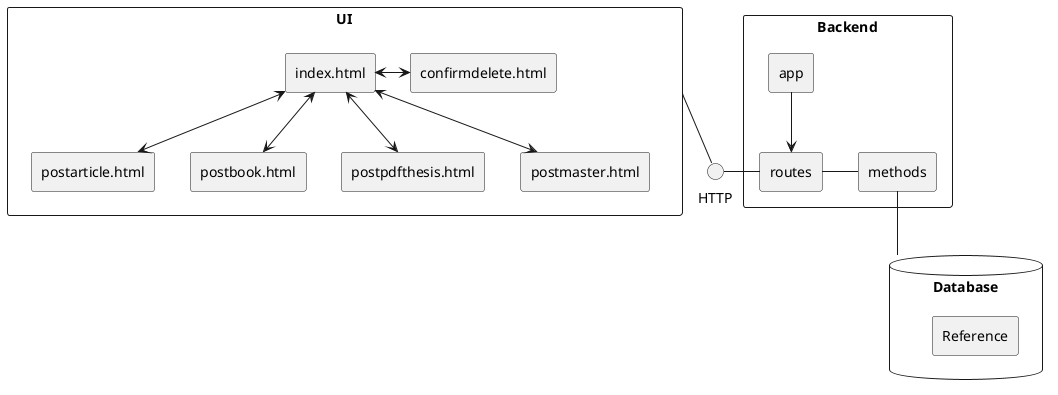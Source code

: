 @startuml
rectangle "UI" {  
    rectangle "index.html"    
    rectangle "postarticle.html"    
    rectangle "postbook.html"
    rectangle "postpdfthesis.html"
    rectangle "postmaster.html"    
    rectangle "confirmdelete.html"
    'rectangle "error.html"
}

rectangle "Backend" {
    rectangle "app"
    rectangle "routes"
    rectangle "methods"
}

database "Database" {
    rectangle "Reference"
}

interface HTTP

index.html <--> postarticle.html
index.html <--> postbook.html
index.html <--> postpdfthesis.html
index.html <--> postmaster.html
index.html <-right-> confirmdelete.html
'postbook.html <--> error.html  
'postmaster.html <--> error.html
'confirmdelete.html <--> error.html


UI -- HTTP
HTTP - routes


app --> routes
routes - methods
methods -- Database


@enduml